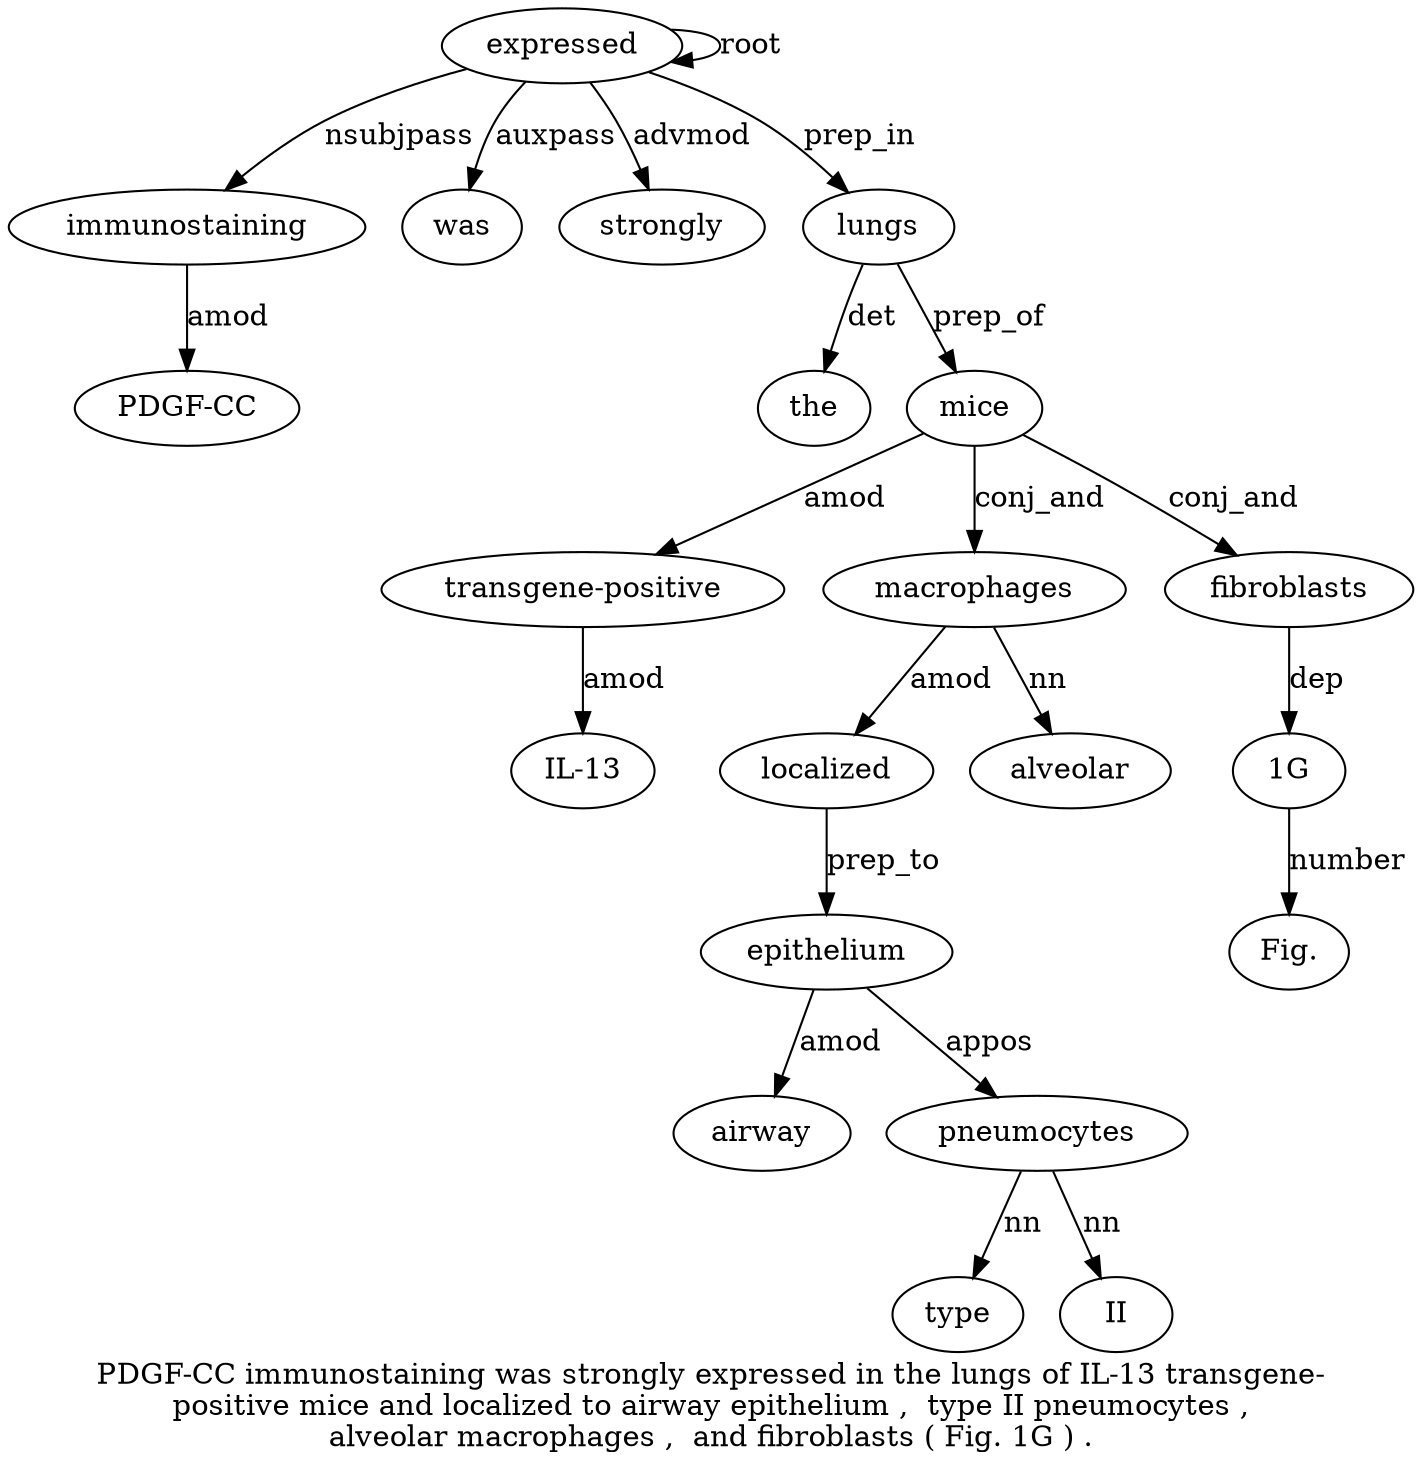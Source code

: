 digraph "PDGF-CC immunostaining was strongly expressed in the lungs of IL-13 transgene-positive mice and localized to airway epithelium ,  type II pneumocytes ,  alveolar macrophages ,  and fibroblasts ( Fig. 1G ) ." {
label="PDGF-CC immunostaining was strongly expressed in the lungs of IL-13 transgene-
positive mice and localized to airway epithelium ,  type II pneumocytes ,
alveolar macrophages ,  and fibroblasts ( Fig. 1G ) .";
immunostaining2 [style=filled, fillcolor=white, label=immunostaining];
"PDGF-CC1" [style=filled, fillcolor=white, label="PDGF-CC"];
immunostaining2 -> "PDGF-CC1"  [label=amod];
expressed5 [style=filled, fillcolor=white, label=expressed];
expressed5 -> immunostaining2  [label=nsubjpass];
was3 [style=filled, fillcolor=white, label=was];
expressed5 -> was3  [label=auxpass];
strongly4 [style=filled, fillcolor=white, label=strongly];
expressed5 -> strongly4  [label=advmod];
expressed5 -> expressed5  [label=root];
lungs8 [style=filled, fillcolor=white, label=lungs];
the7 [style=filled, fillcolor=white, label=the];
lungs8 -> the7  [label=det];
expressed5 -> lungs8  [label=prep_in];
"transgene-positive11" [style=filled, fillcolor=white, label="transgene-positive"];
"IL-130" [style=filled, fillcolor=white, label="IL-13"];
"transgene-positive11" -> "IL-130"  [label=amod];
mice12 [style=filled, fillcolor=white, label=mice];
mice12 -> "transgene-positive11"  [label=amod];
lungs8 -> mice12  [label=prep_of];
macrophages24 [style=filled, fillcolor=white, label=macrophages];
localized14 [style=filled, fillcolor=white, label=localized];
macrophages24 -> localized14  [label=amod];
epithelium17 [style=filled, fillcolor=white, label=epithelium];
airway16 [style=filled, fillcolor=white, label=airway];
epithelium17 -> airway16  [label=amod];
localized14 -> epithelium17  [label=prep_to];
pneumocytes21 [style=filled, fillcolor=white, label=pneumocytes];
type19 [style=filled, fillcolor=white, label=type];
pneumocytes21 -> type19  [label=nn];
II20 [style=filled, fillcolor=white, label=II];
pneumocytes21 -> II20  [label=nn];
epithelium17 -> pneumocytes21  [label=appos];
alveolar23 [style=filled, fillcolor=white, label=alveolar];
macrophages24 -> alveolar23  [label=nn];
mice12 -> macrophages24  [label=conj_and];
fibroblasts27 [style=filled, fillcolor=white, label=fibroblasts];
mice12 -> fibroblasts27  [label=conj_and];
"1G30" [style=filled, fillcolor=white, label="1G"];
"Fig.29" [style=filled, fillcolor=white, label="Fig."];
"1G30" -> "Fig.29"  [label=number];
fibroblasts27 -> "1G30"  [label=dep];
}
